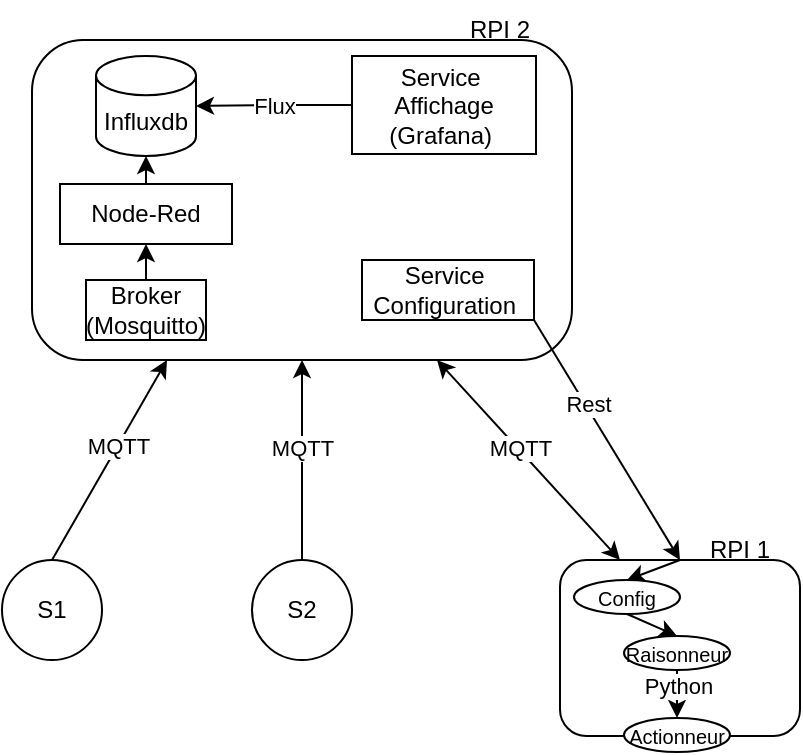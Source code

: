 <mxfile version="20.8.16" type="device"><diagram name="Page-1" id="SetD-ioF_rmGtopBSc4u"><mxGraphModel dx="863" dy="505" grid="0" gridSize="10" guides="1" tooltips="1" connect="1" arrows="1" fold="1" page="1" pageScale="1" pageWidth="827" pageHeight="1169" math="0" shadow="0"><root><mxCell id="0"/><mxCell id="1" parent="0"/><mxCell id="aFNUkGYN-49a5NaZF2WG-8" style="rounded=0;orthogonalLoop=1;jettySize=auto;html=1;exitX=0.5;exitY=0;exitDx=0;exitDy=0;entryX=0.25;entryY=1;entryDx=0;entryDy=0;elbow=vertical;" parent="1" source="aFNUkGYN-49a5NaZF2WG-1" target="aFNUkGYN-49a5NaZF2WG-5" edge="1"><mxGeometry relative="1" as="geometry"/></mxCell><mxCell id="aFNUkGYN-49a5NaZF2WG-11" value="MQTT" style="edgeLabel;html=1;align=center;verticalAlign=middle;resizable=0;points=[];" parent="aFNUkGYN-49a5NaZF2WG-8" vertex="1" connectable="0"><mxGeometry x="0.147" relative="1" as="geometry"><mxPoint as="offset"/></mxGeometry></mxCell><mxCell id="aFNUkGYN-49a5NaZF2WG-1" value="S1" style="ellipse;whiteSpace=wrap;html=1;aspect=fixed;" parent="1" vertex="1"><mxGeometry x="210" y="550" width="50" height="50" as="geometry"/></mxCell><mxCell id="aFNUkGYN-49a5NaZF2WG-9" style="edgeStyle=none;rounded=0;orthogonalLoop=1;jettySize=auto;html=1;exitX=0.5;exitY=0;exitDx=0;exitDy=0;entryX=0.5;entryY=1;entryDx=0;entryDy=0;elbow=vertical;" parent="1" source="aFNUkGYN-49a5NaZF2WG-2" target="aFNUkGYN-49a5NaZF2WG-5" edge="1"><mxGeometry relative="1" as="geometry"/></mxCell><mxCell id="aFNUkGYN-49a5NaZF2WG-12" value="MQTT" style="edgeLabel;html=1;align=center;verticalAlign=middle;resizable=0;points=[];" parent="aFNUkGYN-49a5NaZF2WG-9" vertex="1" connectable="0"><mxGeometry x="0.12" relative="1" as="geometry"><mxPoint as="offset"/></mxGeometry></mxCell><mxCell id="aFNUkGYN-49a5NaZF2WG-2" value="S2" style="ellipse;whiteSpace=wrap;html=1;aspect=fixed;" parent="1" vertex="1"><mxGeometry x="335" y="550" width="50" height="50" as="geometry"/></mxCell><mxCell id="aFNUkGYN-49a5NaZF2WG-10" style="edgeStyle=none;rounded=0;orthogonalLoop=1;jettySize=auto;html=1;exitX=0.25;exitY=0;exitDx=0;exitDy=0;entryX=0.75;entryY=1;entryDx=0;entryDy=0;elbow=vertical;startArrow=classic;startFill=1;" parent="1" source="aFNUkGYN-49a5NaZF2WG-14" target="aFNUkGYN-49a5NaZF2WG-5" edge="1"><mxGeometry relative="1" as="geometry"><mxPoint x="485" y="550" as="sourcePoint"/></mxGeometry></mxCell><mxCell id="aFNUkGYN-49a5NaZF2WG-13" value="MQTT" style="edgeLabel;html=1;align=center;verticalAlign=middle;resizable=0;points=[];" parent="aFNUkGYN-49a5NaZF2WG-10" vertex="1" connectable="0"><mxGeometry x="0.124" y="-1" relative="1" as="geometry"><mxPoint as="offset"/></mxGeometry></mxCell><mxCell id="aFNUkGYN-49a5NaZF2WG-5" value="" style="rounded=1;whiteSpace=wrap;html=1;arcSize=16;" parent="1" vertex="1"><mxGeometry x="225" y="290" width="270" height="160" as="geometry"/></mxCell><mxCell id="aFNUkGYN-49a5NaZF2WG-7" value="RPI 2" style="text;html=1;strokeColor=none;fillColor=none;align=center;verticalAlign=middle;whiteSpace=wrap;rounded=0;" parent="1" vertex="1"><mxGeometry x="429" y="270" width="60" height="30" as="geometry"/></mxCell><mxCell id="aFNUkGYN-49a5NaZF2WG-14" value="" style="rounded=1;whiteSpace=wrap;html=1;" parent="1" vertex="1"><mxGeometry x="489" y="550" width="120" height="88" as="geometry"/></mxCell><mxCell id="aFNUkGYN-49a5NaZF2WG-15" value="RPI 1" style="text;html=1;strokeColor=none;fillColor=none;align=center;verticalAlign=middle;whiteSpace=wrap;rounded=0;" parent="1" vertex="1"><mxGeometry x="549" y="530" width="60" height="30" as="geometry"/></mxCell><mxCell id="BmqLfVvvy3TbcCCAfcJH-3" style="edgeStyle=orthogonalEdgeStyle;rounded=0;orthogonalLoop=1;jettySize=auto;html=1;exitX=0.5;exitY=0;exitDx=0;exitDy=0;entryX=0.5;entryY=1;entryDx=0;entryDy=0;" edge="1" parent="1" source="aFNUkGYN-49a5NaZF2WG-16" target="BmqLfVvvy3TbcCCAfcJH-2"><mxGeometry relative="1" as="geometry"/></mxCell><mxCell id="aFNUkGYN-49a5NaZF2WG-16" value="Broker&lt;br&gt;(Mosquitto)" style="rounded=0;whiteSpace=wrap;html=1;" parent="1" vertex="1"><mxGeometry x="252" y="410" width="60" height="30" as="geometry"/></mxCell><mxCell id="aFNUkGYN-49a5NaZF2WG-19" style="edgeStyle=none;rounded=0;orthogonalLoop=1;jettySize=auto;html=1;entryX=0.5;entryY=0;entryDx=0;entryDy=0;startArrow=none;startFill=0;elbow=vertical;exitX=1;exitY=1;exitDx=0;exitDy=0;" parent="1" source="aFNUkGYN-49a5NaZF2WG-17" target="aFNUkGYN-49a5NaZF2WG-14" edge="1"><mxGeometry relative="1" as="geometry"/></mxCell><mxCell id="aFNUkGYN-49a5NaZF2WG-20" value="Rest" style="edgeLabel;html=1;align=center;verticalAlign=middle;resizable=0;points=[];" parent="aFNUkGYN-49a5NaZF2WG-19" vertex="1" connectable="0"><mxGeometry x="-0.286" y="1" relative="1" as="geometry"><mxPoint as="offset"/></mxGeometry></mxCell><mxCell id="aFNUkGYN-49a5NaZF2WG-17" value="Service&amp;nbsp;&lt;br&gt;Configuration&amp;nbsp;" style="rounded=0;whiteSpace=wrap;html=1;" parent="1" vertex="1"><mxGeometry x="390" y="400" width="86" height="30" as="geometry"/></mxCell><mxCell id="BmqLfVvvy3TbcCCAfcJH-5" value="Flux" style="edgeStyle=orthogonalEdgeStyle;rounded=0;orthogonalLoop=1;jettySize=auto;html=1;exitX=0;exitY=0.5;exitDx=0;exitDy=0;entryX=1;entryY=0.5;entryDx=0;entryDy=0;entryPerimeter=0;" edge="1" parent="1" source="aFNUkGYN-49a5NaZF2WG-18" target="G347qpB0aRRds6CXQ98J-1"><mxGeometry relative="1" as="geometry"><Array as="points"><mxPoint x="346" y="323"/></Array></mxGeometry></mxCell><mxCell id="aFNUkGYN-49a5NaZF2WG-18" value="Service&amp;nbsp;&lt;br&gt;Affichage&lt;br&gt;(Grafana)&amp;nbsp;" style="rounded=0;whiteSpace=wrap;html=1;" parent="1" vertex="1"><mxGeometry x="385" y="298" width="92" height="49" as="geometry"/></mxCell><mxCell id="G347qpB0aRRds6CXQ98J-1" value="Influxdb" style="shape=cylinder3;whiteSpace=wrap;html=1;boundedLbl=1;backgroundOutline=1;size=9.8;" parent="1" vertex="1"><mxGeometry x="257" y="298" width="50" height="50" as="geometry"/></mxCell><mxCell id="OfedhgsE52f8u3CWNx6A-10" style="edgeStyle=none;rounded=0;orthogonalLoop=1;jettySize=auto;html=1;exitX=0.5;exitY=1;exitDx=0;exitDy=0;fontSize=10;startArrow=none;startFill=0;endArrow=classic;endFill=1;" parent="1" source="OfedhgsE52f8u3CWNx6A-2" target="OfedhgsE52f8u3CWNx6A-4" edge="1"><mxGeometry relative="1" as="geometry"/></mxCell><mxCell id="BmqLfVvvy3TbcCCAfcJH-1" value="Python" style="edgeLabel;html=1;align=center;verticalAlign=middle;resizable=0;points=[];" vertex="1" connectable="0" parent="OfedhgsE52f8u3CWNx6A-10"><mxGeometry x="-0.333" relative="1" as="geometry"><mxPoint as="offset"/></mxGeometry></mxCell><mxCell id="OfedhgsE52f8u3CWNx6A-2" value="&lt;font style=&quot;font-size: 10px;&quot;&gt;Raisonneur&lt;/font&gt;" style="ellipse;whiteSpace=wrap;html=1;" parent="1" vertex="1"><mxGeometry x="521" y="588" width="53" height="17" as="geometry"/></mxCell><mxCell id="OfedhgsE52f8u3CWNx6A-4" value="&lt;font style=&quot;font-size: 10px;&quot;&gt;Actionneur&lt;/font&gt;" style="ellipse;whiteSpace=wrap;html=1;" parent="1" vertex="1"><mxGeometry x="521" y="629" width="53" height="17" as="geometry"/></mxCell><mxCell id="OfedhgsE52f8u3CWNx6A-6" style="rounded=0;orthogonalLoop=1;jettySize=auto;html=1;exitX=0.5;exitY=1;exitDx=0;exitDy=0;entryX=0.5;entryY=0;entryDx=0;entryDy=0;fontSize=10;" parent="1" source="OfedhgsE52f8u3CWNx6A-5" target="OfedhgsE52f8u3CWNx6A-2" edge="1"><mxGeometry relative="1" as="geometry"/></mxCell><mxCell id="OfedhgsE52f8u3CWNx6A-8" style="edgeStyle=none;rounded=0;orthogonalLoop=1;jettySize=auto;html=1;exitX=0.5;exitY=0;exitDx=0;exitDy=0;entryX=0.5;entryY=0;entryDx=0;entryDy=0;fontSize=10;startArrow=classic;startFill=1;endArrow=none;endFill=0;" parent="1" source="OfedhgsE52f8u3CWNx6A-5" target="aFNUkGYN-49a5NaZF2WG-14" edge="1"><mxGeometry relative="1" as="geometry"/></mxCell><mxCell id="OfedhgsE52f8u3CWNx6A-5" value="&lt;font style=&quot;font-size: 10px;&quot;&gt;Config&lt;/font&gt;" style="ellipse;whiteSpace=wrap;html=1;" parent="1" vertex="1"><mxGeometry x="496" y="560" width="53" height="17" as="geometry"/></mxCell><mxCell id="BmqLfVvvy3TbcCCAfcJH-4" style="edgeStyle=orthogonalEdgeStyle;rounded=0;orthogonalLoop=1;jettySize=auto;html=1;exitX=0.5;exitY=0;exitDx=0;exitDy=0;entryX=0.5;entryY=1;entryDx=0;entryDy=0;entryPerimeter=0;" edge="1" parent="1" source="BmqLfVvvy3TbcCCAfcJH-2" target="G347qpB0aRRds6CXQ98J-1"><mxGeometry relative="1" as="geometry"/></mxCell><mxCell id="BmqLfVvvy3TbcCCAfcJH-2" value="Node-Red" style="rounded=0;whiteSpace=wrap;html=1;" vertex="1" parent="1"><mxGeometry x="239" y="362" width="86" height="30" as="geometry"/></mxCell></root></mxGraphModel></diagram></mxfile>
